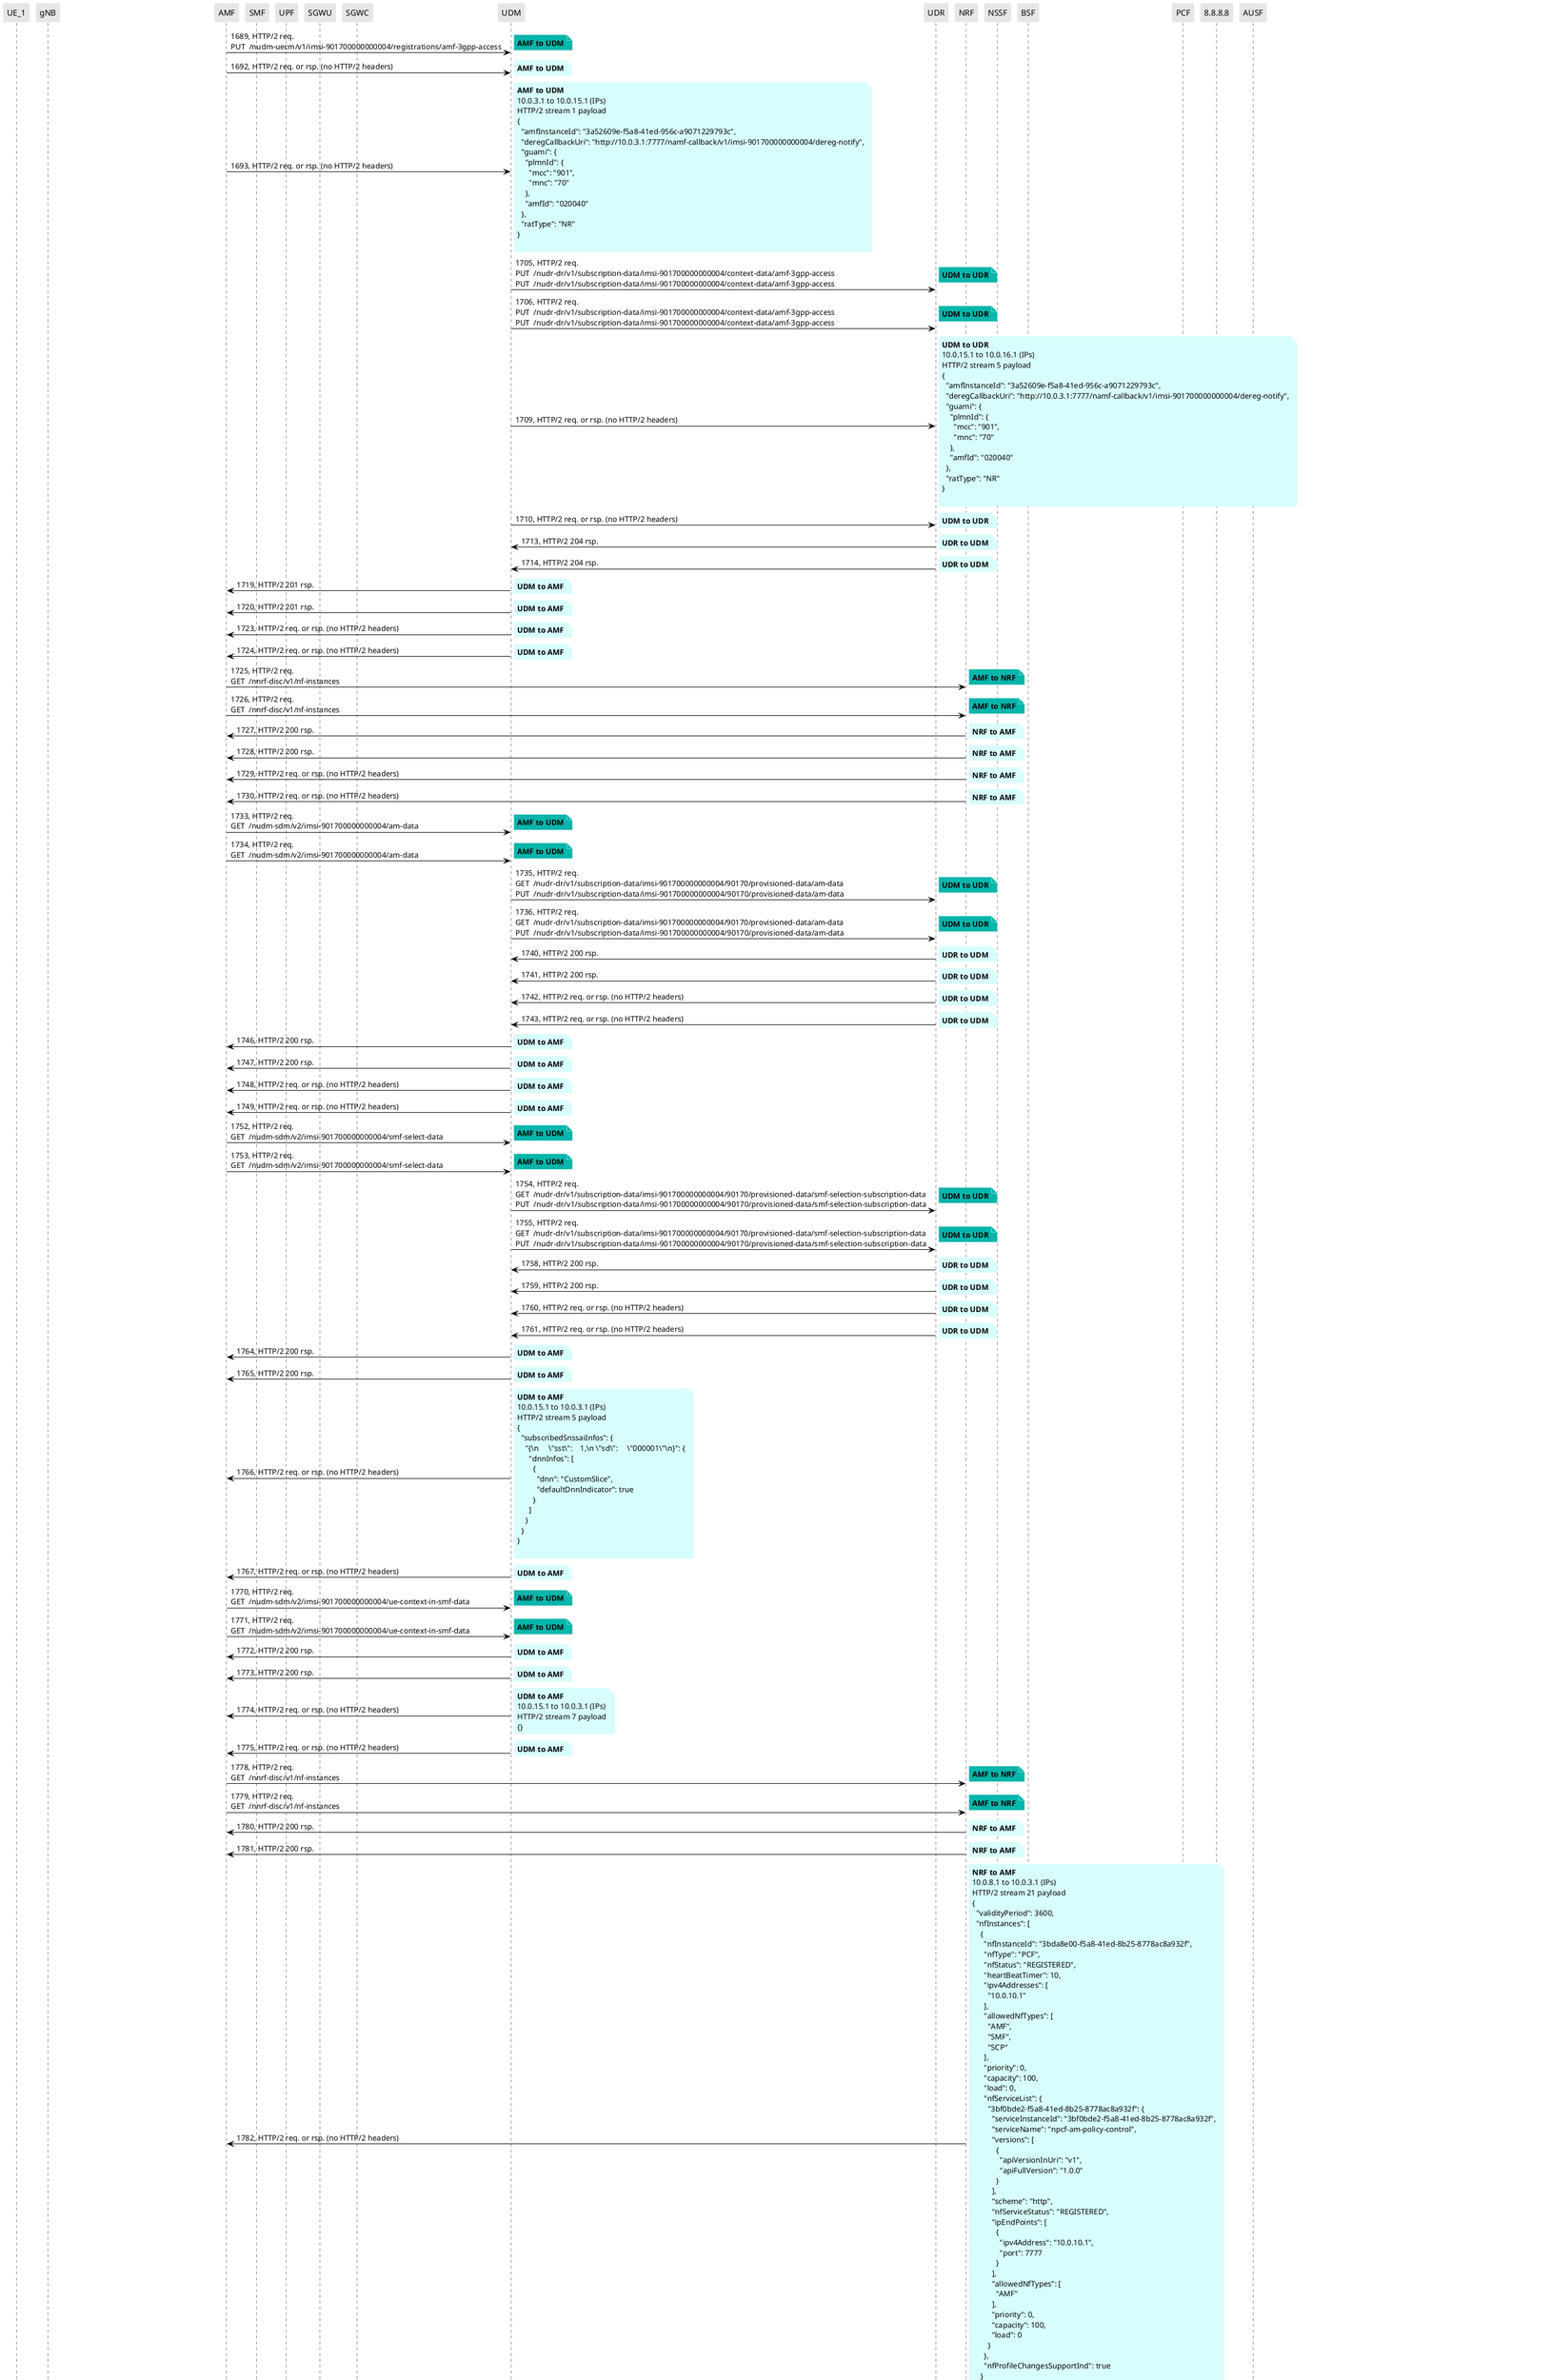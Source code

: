 @startuml
skinparam shadowing false
skinparam NoteBorderColor white
skinparam sequence {
    ArrowColor black
    LifeLineBorderColor black
    LifeLineBackgroundColor black
    ParticipantBorderColor white
    ParticipantBackgroundColor #e6e6e6
}
participant "UE_1"
participant "gNB"
participant "AMF"
participant "SMF"
participant "UPF"
participant "SGWU"
participant "SGWC"
participant "UDM"
participant "UDR"
participant "NRF"
participant "NSSF"
participant "BSF"
participant "PCF"
participant "8.8.8.8"
participant "AUSF"

"AMF" -> "UDM": 1689, HTTP/2 req.\nPUT  /nudm-uecm/v1/imsi-901700000000004/registrations/amf-3gpp-access

note right #03B5AA
**AMF to UDM**
end note

"AMF" -> "UDM": 1692, HTTP/2 req. or rsp. (no HTTP/2 headers)

note right #D7FEFC
**AMF to UDM**
end note

"AMF" -> "UDM": 1693, HTTP/2 req. or rsp. (no HTTP/2 headers)

note right #D7FEFC
**AMF to UDM**
10.0.3.1 to 10.0.15.1 (IPs)
HTTP/2 stream 1 payload
{
  "amfInstanceId": "3a52609e-f5a8-41ed-956c-a9071229793c",
  "deregCallbackUri": "http://10.0.3.1:7777/namf-callback/v1/imsi-901700000000004/dereg-notify",
  "guami": {
    "plmnId": {
      "mcc": "901",
      "mnc": "70"
    },
    "amfId": "020040"
  },
  "ratType": "NR"
}

end note

"UDM" -> "UDR": 1705, HTTP/2 req.\nPUT  /nudr-dr/v1/subscription-data/imsi-901700000000004/context-data/amf-3gpp-access\nPUT  /nudr-dr/v1/subscription-data/imsi-901700000000004/context-data/amf-3gpp-access

note right #03B5AA
**UDM to UDR**
end note

"UDM" -> "UDR": 1706, HTTP/2 req.\nPUT  /nudr-dr/v1/subscription-data/imsi-901700000000004/context-data/amf-3gpp-access\nPUT  /nudr-dr/v1/subscription-data/imsi-901700000000004/context-data/amf-3gpp-access

note right #03B5AA
**UDM to UDR**
end note

"UDM" -> "UDR": 1709, HTTP/2 req. or rsp. (no HTTP/2 headers)

note right #D7FEFC
**UDM to UDR**
10.0.15.1 to 10.0.16.1 (IPs)
HTTP/2 stream 5 payload
{
  "amfInstanceId": "3a52609e-f5a8-41ed-956c-a9071229793c",
  "deregCallbackUri": "http://10.0.3.1:7777/namf-callback/v1/imsi-901700000000004/dereg-notify",
  "guami": {
    "plmnId": {
      "mcc": "901",
      "mnc": "70"
    },
    "amfId": "020040"
  },
  "ratType": "NR"
}

end note

"UDM" -> "UDR": 1710, HTTP/2 req. or rsp. (no HTTP/2 headers)

note right #D7FEFC
**UDM to UDR**
end note

"UDR" -> "UDM": 1713, HTTP/2 204 rsp.

note right #D7FEFC
**UDR to UDM**
end note

"UDR" -> "UDM": 1714, HTTP/2 204 rsp.

note right #D7FEFC
**UDR to UDM**
end note

"UDM" -> "AMF": 1719, HTTP/2 201 rsp.

note right #D7FEFC
**UDM to AMF**
end note

"UDM" -> "AMF": 1720, HTTP/2 201 rsp.

note right #D7FEFC
**UDM to AMF**
end note

"UDM" -> "AMF": 1723, HTTP/2 req. or rsp. (no HTTP/2 headers)

note right #D7FEFC
**UDM to AMF**
end note

"UDM" -> "AMF": 1724, HTTP/2 req. or rsp. (no HTTP/2 headers)

note right #D7FEFC
**UDM to AMF**
end note

"AMF" -> "NRF": 1725, HTTP/2 req.\nGET  /nnrf-disc/v1/nf-instances

note right #03B5AA
**AMF to NRF**
end note

"AMF" -> "NRF": 1726, HTTP/2 req.\nGET  /nnrf-disc/v1/nf-instances

note right #03B5AA
**AMF to NRF**
end note

"NRF" -> "AMF": 1727, HTTP/2 200 rsp.

note right #D7FEFC
**NRF to AMF**
end note

"NRF" -> "AMF": 1728, HTTP/2 200 rsp.

note right #D7FEFC
**NRF to AMF**
end note

"NRF" -> "AMF": 1729, HTTP/2 req. or rsp. (no HTTP/2 headers)

note right #D7FEFC
**NRF to AMF**
end note

"NRF" -> "AMF": 1730, HTTP/2 req. or rsp. (no HTTP/2 headers)

note right #D7FEFC
**NRF to AMF**
end note

"AMF" -> "UDM": 1733, HTTP/2 req.\nGET  /nudm-sdm/v2/imsi-901700000000004/am-data

note right #03B5AA
**AMF to UDM**
end note

"AMF" -> "UDM": 1734, HTTP/2 req.\nGET  /nudm-sdm/v2/imsi-901700000000004/am-data

note right #03B5AA
**AMF to UDM**
end note

"UDM" -> "UDR": 1735, HTTP/2 req.\nGET  /nudr-dr/v1/subscription-data/imsi-901700000000004/90170/provisioned-data/am-data\nPUT  /nudr-dr/v1/subscription-data/imsi-901700000000004/90170/provisioned-data/am-data

note right #03B5AA
**UDM to UDR**
end note

"UDM" -> "UDR": 1736, HTTP/2 req.\nGET  /nudr-dr/v1/subscription-data/imsi-901700000000004/90170/provisioned-data/am-data\nPUT  /nudr-dr/v1/subscription-data/imsi-901700000000004/90170/provisioned-data/am-data

note right #03B5AA
**UDM to UDR**
end note

"UDR" -> "UDM": 1740, HTTP/2 200 rsp.

note right #D7FEFC
**UDR to UDM**
end note

"UDR" -> "UDM": 1741, HTTP/2 200 rsp.

note right #D7FEFC
**UDR to UDM**
end note

"UDR" -> "UDM": 1742, HTTP/2 req. or rsp. (no HTTP/2 headers)

note right #D7FEFC
**UDR to UDM**
end note

"UDR" -> "UDM": 1743, HTTP/2 req. or rsp. (no HTTP/2 headers)

note right #D7FEFC
**UDR to UDM**
end note

"UDM" -> "AMF": 1746, HTTP/2 200 rsp.

note right #D7FEFC
**UDM to AMF**
end note

"UDM" -> "AMF": 1747, HTTP/2 200 rsp.

note right #D7FEFC
**UDM to AMF**
end note

"UDM" -> "AMF": 1748, HTTP/2 req. or rsp. (no HTTP/2 headers)

note right #D7FEFC
**UDM to AMF**
end note

"UDM" -> "AMF": 1749, HTTP/2 req. or rsp. (no HTTP/2 headers)

note right #D7FEFC
**UDM to AMF**
end note

"AMF" -> "UDM": 1752, HTTP/2 req.\nGET  /nudm-sdm/v2/imsi-901700000000004/smf-select-data

note right #03B5AA
**AMF to UDM**
end note

"AMF" -> "UDM": 1753, HTTP/2 req.\nGET  /nudm-sdm/v2/imsi-901700000000004/smf-select-data

note right #03B5AA
**AMF to UDM**
end note

"UDM" -> "UDR": 1754, HTTP/2 req.\nGET  /nudr-dr/v1/subscription-data/imsi-901700000000004/90170/provisioned-data/smf-selection-subscription-data\nPUT  /nudr-dr/v1/subscription-data/imsi-901700000000004/90170/provisioned-data/smf-selection-subscription-data

note right #03B5AA
**UDM to UDR**
end note

"UDM" -> "UDR": 1755, HTTP/2 req.\nGET  /nudr-dr/v1/subscription-data/imsi-901700000000004/90170/provisioned-data/smf-selection-subscription-data\nPUT  /nudr-dr/v1/subscription-data/imsi-901700000000004/90170/provisioned-data/smf-selection-subscription-data

note right #03B5AA
**UDM to UDR**
end note

"UDR" -> "UDM": 1758, HTTP/2 200 rsp.

note right #D7FEFC
**UDR to UDM**
end note

"UDR" -> "UDM": 1759, HTTP/2 200 rsp.

note right #D7FEFC
**UDR to UDM**
end note

"UDR" -> "UDM": 1760, HTTP/2 req. or rsp. (no HTTP/2 headers)

note right #D7FEFC
**UDR to UDM**
end note

"UDR" -> "UDM": 1761, HTTP/2 req. or rsp. (no HTTP/2 headers)

note right #D7FEFC
**UDR to UDM**
end note

"UDM" -> "AMF": 1764, HTTP/2 200 rsp.

note right #D7FEFC
**UDM to AMF**
end note

"UDM" -> "AMF": 1765, HTTP/2 200 rsp.

note right #D7FEFC
**UDM to AMF**
end note

"UDM" -> "AMF": 1766, HTTP/2 req. or rsp. (no HTTP/2 headers)

note right #D7FEFC
**UDM to AMF**
10.0.15.1 to 10.0.3.1 (IPs)
HTTP/2 stream 5 payload
{
  "subscribedSnssaiInfos": {
    "{\n\t\"sst\":\t1,\n\t\"sd\":\t\"000001\"\n}": {
      "dnnInfos": [
        {
          "dnn": "CustomSlice",
          "defaultDnnIndicator": true
        }
      ]
    }
  }
}

end note

"UDM" -> "AMF": 1767, HTTP/2 req. or rsp. (no HTTP/2 headers)

note right #D7FEFC
**UDM to AMF**
end note

"AMF" -> "UDM": 1770, HTTP/2 req.\nGET  /nudm-sdm/v2/imsi-901700000000004/ue-context-in-smf-data

note right #03B5AA
**AMF to UDM**
end note

"AMF" -> "UDM": 1771, HTTP/2 req.\nGET  /nudm-sdm/v2/imsi-901700000000004/ue-context-in-smf-data

note right #03B5AA
**AMF to UDM**
end note

"UDM" -> "AMF": 1772, HTTP/2 200 rsp.

note right #D7FEFC
**UDM to AMF**
end note

"UDM" -> "AMF": 1773, HTTP/2 200 rsp.

note right #D7FEFC
**UDM to AMF**
end note

"UDM" -> "AMF": 1774, HTTP/2 req. or rsp. (no HTTP/2 headers)

note right #D7FEFC
**UDM to AMF**
10.0.15.1 to 10.0.3.1 (IPs)
HTTP/2 stream 7 payload
{}
end note

"UDM" -> "AMF": 1775, HTTP/2 req. or rsp. (no HTTP/2 headers)

note right #D7FEFC
**UDM to AMF**
end note

"AMF" -> "NRF": 1778, HTTP/2 req.\nGET  /nnrf-disc/v1/nf-instances

note right #03B5AA
**AMF to NRF**
end note

"AMF" -> "NRF": 1779, HTTP/2 req.\nGET  /nnrf-disc/v1/nf-instances

note right #03B5AA
**AMF to NRF**
end note

"NRF" -> "AMF": 1780, HTTP/2 200 rsp.

note right #D7FEFC
**NRF to AMF**
end note

"NRF" -> "AMF": 1781, HTTP/2 200 rsp.

note right #D7FEFC
**NRF to AMF**
end note

"NRF" -> "AMF": 1782, HTTP/2 req. or rsp. (no HTTP/2 headers)

note right #D7FEFC
**NRF to AMF**
10.0.8.1 to 10.0.3.1 (IPs)
HTTP/2 stream 21 payload
{
  "validityPeriod": 3600,
  "nfInstances": [
    {
      "nfInstanceId": "3bda8e00-f5a8-41ed-8b25-8778ac8a932f",
      "nfType": "PCF",
      "nfStatus": "REGISTERED",
      "heartBeatTimer": 10,
      "ipv4Addresses": [
        "10.0.10.1"
      ],
      "allowedNfTypes": [
        "AMF",
        "SMF",
        "SCP"
      ],
      "priority": 0,
      "capacity": 100,
      "load": 0,
      "nfServiceList": {
        "3bf0bde2-f5a8-41ed-8b25-8778ac8a932f": {
          "serviceInstanceId": "3bf0bde2-f5a8-41ed-8b25-8778ac8a932f",
          "serviceName": "npcf-am-policy-control",
          "versions": [
            {
              "apiVersionInUri": "v1",
              "apiFullVersion": "1.0.0"
            }
          ],
          "scheme": "http",
          "nfServiceStatus": "REGISTERED",
          "ipEndPoints": [
            {
              "ipv4Address": "10.0.10.1",
              "port": 7777
            }
          ],
          "allowedNfTypes": [
            "AMF"
          ],
          "priority": 0,
          "capacity": 100,
          "load": 0
        }
      },
      "nfProfileChangesSupportInd": true
    }
  ]
}

end note

"NRF" -> "AMF": 1783, HTTP/2 req. or rsp. (no HTTP/2 headers)

note right #D7FEFC
**NRF to AMF**
end note

"AMF" -> "PCF": 1808, HTTP/2 req.\nPOST  /npcf-am-policy-control/v1/policies

note right #03B5AA
**AMF to PCF**
end note

"AMF" -> "PCF": 1809, HTTP/2 req.\nPOST  /npcf-am-policy-control/v1/policies

note right #03B5AA
**AMF to PCF**
end note

"AMF" -> "PCF": 1816, HTTP/2 req. or rsp. (no HTTP/2 headers)

note right #D7FEFC
**AMF to PCF**
10.0.3.1 to 10.0.10.1 (IPs)
HTTP/2 stream 1 payload
{
  "notificationUri": "http://10.0.3.1:7777/namf-callback/v1/imsi-901700000000004/am-policy-notify",
  "supi": "imsi-901700000000004",
  "accessType": "3GPP_ACCESS",
  "pei": "imeisv-4370816125816151",
  "userLoc": {
    "nrLocation": {
      "tai": {
        "plmnId": {
          "mcc": "901",
          "mnc": "70"
        },
        "tac": "000001"
      },
      "ncgi": {
        "plmnId": {
          "mcc": "901",
          "mnc": "70"
        },
        "nrCellId": "000000010"
      },
      "ueLocationTimestamp": "2023-05-18T18:17:40.286404Z"
    }
  },
  "timeZone": "+02:00",
  "servingPlmn": {
    "mcc": "901",
    "mnc": "70"
  },
  "ratType": "NR",
  "ueAmbr": {
    "uplink": "1048576 Kbps",
    "downlink": "1048576 Kbps"
  },
  "allowedSnssais": [
    {
      "sst": 1,
      "sd": "000001"
    }
  ],
  "guami": {
    "plmnId": {
      "mcc": "901",
      "mnc": "70"
    },
    "amfId": "020040"
  },
  "serviceName": "namf-callback",
  "suppFeat": "4"
}

end note

"AMF" -> "PCF": 1817, HTTP/2 req. or rsp. (no HTTP/2 headers)

note right #D7FEFC
**AMF to PCF**
end note

"PCF" -> "NRF": 1824, HTTP/2 req.\nGET  /nnrf-disc/v1/nf-instances

note right #03B5AA
**PCF to NRF**
end note

"PCF" -> "NRF": 1825, HTTP/2 req.\nGET  /nnrf-disc/v1/nf-instances

note right #03B5AA
**PCF to NRF**
end note

"NRF" -> "PCF": 1826, HTTP/2 200 rsp.

note right #D7FEFC
**NRF to PCF**
end note

"NRF" -> "PCF": 1827, HTTP/2 200 rsp.

note right #D7FEFC
**NRF to PCF**
end note

"NRF" -> "PCF": 1830, HTTP/2 req. or rsp. (no HTTP/2 headers)

note right #D7FEFC
**NRF to PCF**
end note

"NRF" -> "PCF": 1831, HTTP/2 req. or rsp. (no HTTP/2 headers)

note right #D7FEFC
**NRF to PCF**
end note

"PCF" -> "UDR": 1856, HTTP/2 req.\nGET  /nudr-dr/v1/policy-data/ues/imsi-901700000000004/am-data

note right #03B5AA
**PCF to UDR**
end note

"PCF" -> "UDR": 1857, HTTP/2 req.\nGET  /nudr-dr/v1/policy-data/ues/imsi-901700000000004/am-data

note right #03B5AA
**PCF to UDR**
end note

"UDR" -> "PCF": 1864, HTTP/2 200 rsp.

note right #D7FEFC
**UDR to PCF**
end note

"UDR" -> "PCF": 1865, HTTP/2 200 rsp.

note right #D7FEFC
**UDR to PCF**
end note

"UDR" -> "PCF": 1866, HTTP/2 req. or rsp. (no HTTP/2 headers)

note right #D7FEFC
**UDR to PCF**
10.0.16.1 to 10.0.10.1 (IPs)
HTTP/2 stream 1 payload
{}
end note

"UDR" -> "PCF": 1867, HTTP/2 req. or rsp. (no HTTP/2 headers)

note right #D7FEFC
**UDR to PCF**
end note

"PCF" -> "AMF": 1874, HTTP/2 201 rsp.

note right #D7FEFC
**PCF to AMF**
end note

"PCF" -> "AMF": 1875, HTTP/2 201 rsp.

note right #D7FEFC
**PCF to AMF**
end note

"PCF" -> "AMF": 1876, HTTP/2 req. or rsp. (no HTTP/2 headers)

note right #D7FEFC
**PCF to AMF**
end note

"PCF" -> "AMF": 1877, HTTP/2 req. or rsp. (no HTTP/2 headers)

note right #D7FEFC
**PCF to AMF**
end note

"AMF" -> "gNB": 1880, NGAP InitialContextSetup (14),\nNAS Registration accept (0x42)

note right #CDDCF3
**AMF to gNB**
end note

"gNB" -> "AMF": 1882, NGAP InitialContextSetup (14)

note right #CDDCF3
**gNB to AMF**
end note

"gNB" -> "AMF": 1903, NGAP UplinkNASTransport (46),\nNAS Registration complete (0x43),\nNAS UL NAS transport (0x67),\nNAS PDU session establishment request (0xc1)

note right #285AA4
**gNB to AMF**
end note

"AMF" -> "gNB": 1905, NGAP DownlinkNASTransport (4),\nNAS Configuration update command (0x54)

note right #CDDCF3
**AMF to gNB**
end note

"AMF" -> "NRF": 1907, HTTP/2 req.\nGET  /nnrf-disc/v1/nf-instances

note right #03B5AA
**AMF to NRF**
end note

"AMF" -> "NRF": 1908, HTTP/2 req.\nGET  /nnrf-disc/v1/nf-instances

note right #03B5AA
**AMF to NRF**
end note

"NRF" -> "AMF": 1909, HTTP/2 200 rsp.

note right #D7FEFC
**NRF to AMF**
end note

"NRF" -> "AMF": 1910, HTTP/2 200 rsp.

note right #D7FEFC
**NRF to AMF**
end note

"NRF" -> "AMF": 1911, HTTP/2 req. or rsp. (no HTTP/2 headers)

note right #D7FEFC
**NRF to AMF**
end note

"NRF" -> "AMF": 1912, HTTP/2 req. or rsp. (no HTTP/2 headers)

note right #D7FEFC
**NRF to AMF**
end note

"AMF" -> "NSSF": 1937, HTTP/2 req.\nGET  /nnssf-nsselection/v2/network-slice-information

note right #03B5AA
**AMF to NSSF**
end note

"AMF" -> "NSSF": 1938, HTTP/2 req.\nGET  /nnssf-nsselection/v2/network-slice-information

note right #03B5AA
**AMF to NSSF**
end note

"NSSF" -> "AMF": 1943, HTTP/2 200 rsp.

note right #D7FEFC
**NSSF to AMF**
end note

"NSSF" -> "AMF": 1944, HTTP/2 200 rsp.

note right #D7FEFC
**NSSF to AMF**
end note

"NSSF" -> "AMF": 1945, HTTP/2 req. or rsp. (no HTTP/2 headers)

note right #D7FEFC
**NSSF to AMF**
10.0.9.1 to 10.0.3.1 (IPs)
HTTP/2 stream 1 payload
{
  "nsiInformation": {
    "nrfId": "http://10.0.8.1:7777/nnrf-disc/v1/nf-instances",
    "nsiId": "1"
  }
}

end note

"NSSF" -> "AMF": 1946, HTTP/2 req. or rsp. (no HTTP/2 headers)

note right #D7FEFC
**NSSF to AMF**
end note

"AMF" -> "NRF": 1949, HTTP/2 req.\nGET  /nnrf-disc/v1/nf-instances

note right #03B5AA
**AMF to NRF**
end note

"AMF" -> "NRF": 1950, HTTP/2 req.\nGET  /nnrf-disc/v1/nf-instances

note right #03B5AA
**AMF to NRF**
end note

"NRF" -> "AMF": 1951, HTTP/2 200 rsp.

note right #D7FEFC
**NRF to AMF**
end note

"NRF" -> "AMF": 1952, HTTP/2 200 rsp.

note right #D7FEFC
**NRF to AMF**
end note

"NRF" -> "AMF": 1953, HTTP/2 req. or rsp. (no HTTP/2 headers)

note right #D7FEFC
**NRF to AMF**
end note

"NRF" -> "AMF": 1954, HTTP/2 req. or rsp. (no HTTP/2 headers)

note right #D7FEFC
**NRF to AMF**
end note

"AMF" -> "gNB": 1957, NGAP DownlinkNASTransport (4),\nNAS DL NAS transport (0x68),\nNAS PDU session establishment request (0xc1)

note right #285AA4
**AMF to gNB**
end note

"AMF" -> "NRF": 1987, HTTP/2 req.\nPATCH  /nnrf-nfm/v1/nf-instances/3a52609e-f5a8-41ed-956c-a9071229793c

note right #03B5AA
**AMF to NRF**
end note

"AMF" -> "NRF": 1988, HTTP/2 req.\nPATCH  /nnrf-nfm/v1/nf-instances/3a52609e-f5a8-41ed-956c-a9071229793c

note right #03B5AA
**AMF to NRF**
end note

@enduml
